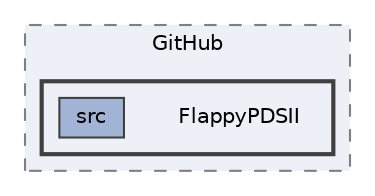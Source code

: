 digraph "tests/build/CMakeFiles/run_tests.dir/home/sammy/Documentos/GitHub/FlappyPDSII"
{
 // LATEX_PDF_SIZE
  bgcolor="transparent";
  edge [fontname=Helvetica,fontsize=10,labelfontname=Helvetica,labelfontsize=10];
  node [fontname=Helvetica,fontsize=10,shape=box,height=0.2,width=0.4];
  compound=true
  subgraph clusterdir_c136481cce53cd7ea6bfa9cf151ccf67 {
    graph [ bgcolor="#edf0f7", pencolor="grey50", label="GitHub", fontname=Helvetica,fontsize=10 style="filled,dashed", URL="dir_c136481cce53cd7ea6bfa9cf151ccf67.html",tooltip=""]
  subgraph clusterdir_fef7cf7d2ece7ce6fd43fff8d2090626 {
    graph [ bgcolor="#edf0f7", pencolor="grey25", label="", fontname=Helvetica,fontsize=10 style="filled,bold", URL="dir_fef7cf7d2ece7ce6fd43fff8d2090626.html",tooltip=""]
    dir_fef7cf7d2ece7ce6fd43fff8d2090626 [shape=plaintext, label="FlappyPDSII"];
  dir_0a31bbc42e24966efc11845116026635 [label="src", fillcolor="#a2b4d6", color="grey25", style="filled", URL="dir_0a31bbc42e24966efc11845116026635.html",tooltip=""];
  }
  }
}
